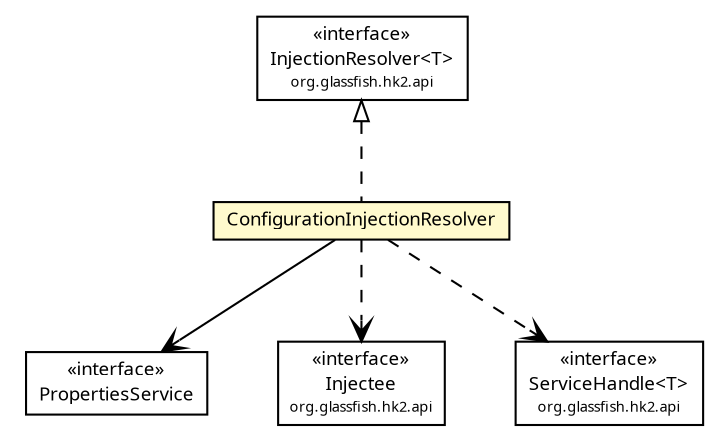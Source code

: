 #!/usr/local/bin/dot
#
# Class diagram 
# Generated by UMLGraph version R5_6-24-gf6e263 (http://www.umlgraph.org/)
#

digraph G {
	edge [fontname="Trebuchet MS",fontsize=10,labelfontname="Trebuchet MS",labelfontsize=10];
	node [fontname="Trebuchet MS",fontsize=10,shape=plaintext];
	nodesep=0.25;
	ranksep=0.5;
	// org.maxur.perfmodel.backend.service.PropertiesService
	c566 [label=<<table title="org.maxur.perfmodel.backend.service.PropertiesService" border="0" cellborder="1" cellspacing="0" cellpadding="2" port="p" href="./PropertiesService.html">
		<tr><td><table border="0" cellspacing="0" cellpadding="1">
<tr><td align="center" balign="center"> &#171;interface&#187; </td></tr>
<tr><td align="center" balign="center"><font face="Trebuchet MS"> PropertiesService </font></td></tr>
		</table></td></tr>
		</table>>, URL="./PropertiesService.html", fontname="Trebuchet MS", fontcolor="black", fontsize=9.0];
	// org.maxur.perfmodel.backend.service.ConfigurationInjectionResolver
	c570 [label=<<table title="org.maxur.perfmodel.backend.service.ConfigurationInjectionResolver" border="0" cellborder="1" cellspacing="0" cellpadding="2" port="p" bgcolor="lemonChiffon" href="./ConfigurationInjectionResolver.html">
		<tr><td><table border="0" cellspacing="0" cellpadding="1">
<tr><td align="center" balign="center"><font face="Trebuchet MS"> ConfigurationInjectionResolver </font></td></tr>
		</table></td></tr>
		</table>>, URL="./ConfigurationInjectionResolver.html", fontname="Trebuchet MS", fontcolor="black", fontsize=9.0];
	//org.maxur.perfmodel.backend.service.ConfigurationInjectionResolver implements org.glassfish.hk2.api.InjectionResolver<T>
	c580:p -> c570:p [dir=back,arrowtail=empty,style=dashed];
	// org.maxur.perfmodel.backend.service.ConfigurationInjectionResolver NAVASSOC org.maxur.perfmodel.backend.service.PropertiesService
	c570:p -> c566:p [taillabel="", label="", headlabel="", fontname="Trebuchet MS", fontcolor="black", fontsize=10.0, color="black", arrowhead=open];
	// org.maxur.perfmodel.backend.service.ConfigurationInjectionResolver DEPEND org.glassfish.hk2.api.Injectee
	c570:p -> c583:p [taillabel="", label="", headlabel="", fontname="Trebuchet MS", fontcolor="black", fontsize=10.0, color="black", arrowhead=open, style=dashed];
	// org.maxur.perfmodel.backend.service.ConfigurationInjectionResolver DEPEND org.glassfish.hk2.api.ServiceHandle<T>
	c570:p -> c584:p [taillabel="", label="", headlabel="", fontname="Trebuchet MS", fontcolor="black", fontsize=10.0, color="black", arrowhead=open, style=dashed];
	// org.glassfish.hk2.api.InjectionResolver<T>
	c580 [label=<<table title="org.glassfish.hk2.api.InjectionResolver" border="0" cellborder="1" cellspacing="0" cellpadding="2" port="p" href="http://java.sun.com/j2se/1.4.2/docs/api/org/glassfish/hk2/api/InjectionResolver.html">
		<tr><td><table border="0" cellspacing="0" cellpadding="1">
<tr><td align="center" balign="center"> &#171;interface&#187; </td></tr>
<tr><td align="center" balign="center"><font face="Trebuchet MS"> InjectionResolver&lt;T&gt; </font></td></tr>
<tr><td align="center" balign="center"><font face="Trebuchet MS" point-size="7.0"> org.glassfish.hk2.api </font></td></tr>
		</table></td></tr>
		</table>>, URL="http://java.sun.com/j2se/1.4.2/docs/api/org/glassfish/hk2/api/InjectionResolver.html", fontname="Trebuchet MS", fontcolor="black", fontsize=9.0];
	// org.glassfish.hk2.api.ServiceHandle<T>
	c584 [label=<<table title="org.glassfish.hk2.api.ServiceHandle" border="0" cellborder="1" cellspacing="0" cellpadding="2" port="p" href="http://java.sun.com/j2se/1.4.2/docs/api/org/glassfish/hk2/api/ServiceHandle.html">
		<tr><td><table border="0" cellspacing="0" cellpadding="1">
<tr><td align="center" balign="center"> &#171;interface&#187; </td></tr>
<tr><td align="center" balign="center"><font face="Trebuchet MS"> ServiceHandle&lt;T&gt; </font></td></tr>
<tr><td align="center" balign="center"><font face="Trebuchet MS" point-size="7.0"> org.glassfish.hk2.api </font></td></tr>
		</table></td></tr>
		</table>>, URL="http://java.sun.com/j2se/1.4.2/docs/api/org/glassfish/hk2/api/ServiceHandle.html", fontname="Trebuchet MS", fontcolor="black", fontsize=9.0];
	// org.glassfish.hk2.api.Injectee
	c583 [label=<<table title="org.glassfish.hk2.api.Injectee" border="0" cellborder="1" cellspacing="0" cellpadding="2" port="p" href="http://java.sun.com/j2se/1.4.2/docs/api/org/glassfish/hk2/api/Injectee.html">
		<tr><td><table border="0" cellspacing="0" cellpadding="1">
<tr><td align="center" balign="center"> &#171;interface&#187; </td></tr>
<tr><td align="center" balign="center"><font face="Trebuchet MS"> Injectee </font></td></tr>
<tr><td align="center" balign="center"><font face="Trebuchet MS" point-size="7.0"> org.glassfish.hk2.api </font></td></tr>
		</table></td></tr>
		</table>>, URL="http://java.sun.com/j2se/1.4.2/docs/api/org/glassfish/hk2/api/Injectee.html", fontname="Trebuchet MS", fontcolor="black", fontsize=9.0];
}

